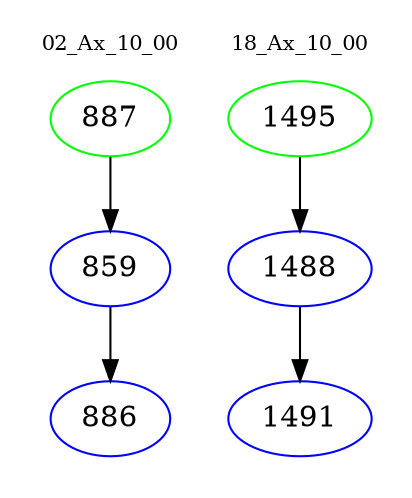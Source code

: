 digraph{
subgraph cluster_0 {
color = white
label = "02_Ax_10_00";
fontsize=10;
T0_887 [label="887", color="green"]
T0_887 -> T0_859 [color="black"]
T0_859 [label="859", color="blue"]
T0_859 -> T0_886 [color="black"]
T0_886 [label="886", color="blue"]
}
subgraph cluster_1 {
color = white
label = "18_Ax_10_00";
fontsize=10;
T1_1495 [label="1495", color="green"]
T1_1495 -> T1_1488 [color="black"]
T1_1488 [label="1488", color="blue"]
T1_1488 -> T1_1491 [color="black"]
T1_1491 [label="1491", color="blue"]
}
}
